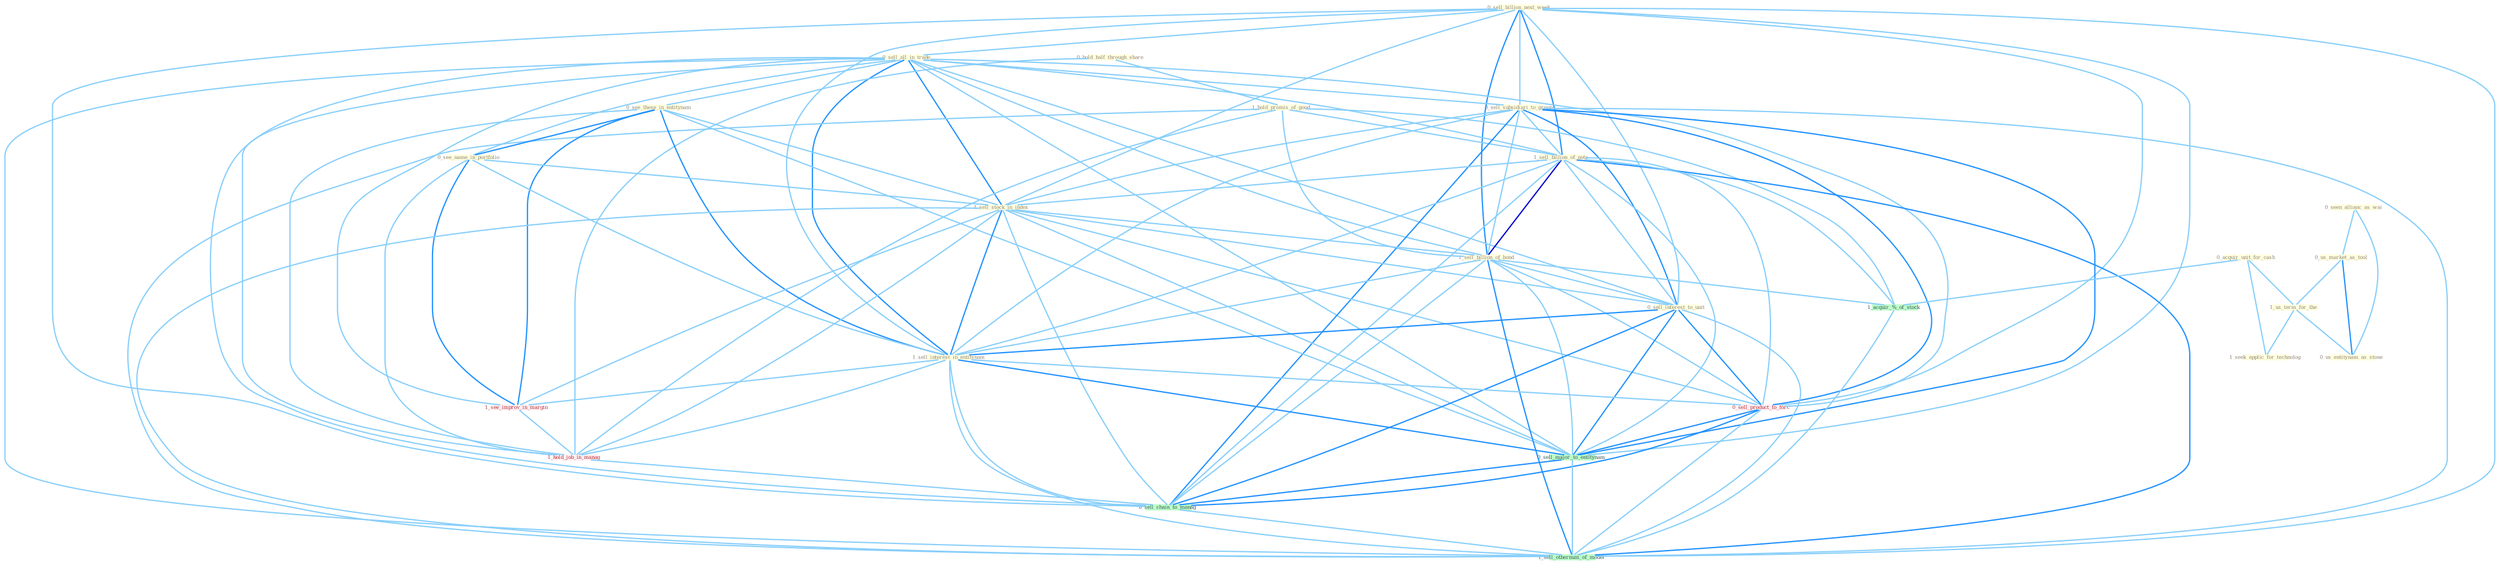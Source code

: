Graph G{ 
    node
    [shape=polygon,style=filled,width=.5,height=.06,color="#BDFCC9",fixedsize=true,fontsize=4,
    fontcolor="#2f4f4f"];
    {node
    [color="#ffffe0", fontcolor="#8b7d6b"] "0_sell_billion_next_week " "0_sell_all_in_trade " "0_hold_half_through_share " "0_seen_allianc_as_wai " "1_hold_promis_of_good " "0_sell_subsidiari_to_group " "0_see_these_in_entitynam " "1_sell_billion_of_note " "0_acquir_unit_for_cash " "0_us_market_as_tool " "0_see_name_in_portfolio " "1_sell_stock_in_index " "1_us_term_for_the " "0_us_entitynam_as_stone " "1_sell_billion_of_bond " "0_sell_interest_to_unit " "1_seek_applic_for_technolog " "1_sell_interest_in_entitynam "}
{node [color="#fff0f5", fontcolor="#b22222"] "1_see_improv_in_margin " "1_hold_job_in_manag " "0_sell_product_to_forc "}
edge [color="#B0E2FF"];

	"0_sell_billion_next_week " -- "0_sell_all_in_trade " [w="1", color="#87cefa" ];
	"0_sell_billion_next_week " -- "0_sell_subsidiari_to_group " [w="1", color="#87cefa" ];
	"0_sell_billion_next_week " -- "1_sell_billion_of_note " [w="2", color="#1e90ff" , len=0.8];
	"0_sell_billion_next_week " -- "1_sell_stock_in_index " [w="1", color="#87cefa" ];
	"0_sell_billion_next_week " -- "1_sell_billion_of_bond " [w="2", color="#1e90ff" , len=0.8];
	"0_sell_billion_next_week " -- "0_sell_interest_to_unit " [w="1", color="#87cefa" ];
	"0_sell_billion_next_week " -- "1_sell_interest_in_entitynam " [w="1", color="#87cefa" ];
	"0_sell_billion_next_week " -- "0_sell_product_to_forc " [w="1", color="#87cefa" ];
	"0_sell_billion_next_week " -- "0_sell_major_to_entitynam " [w="1", color="#87cefa" ];
	"0_sell_billion_next_week " -- "0_sell_chain_to_manag " [w="1", color="#87cefa" ];
	"0_sell_billion_next_week " -- "1_sell_othernum_of_model " [w="1", color="#87cefa" ];
	"0_sell_all_in_trade " -- "0_sell_subsidiari_to_group " [w="1", color="#87cefa" ];
	"0_sell_all_in_trade " -- "0_see_these_in_entitynam " [w="1", color="#87cefa" ];
	"0_sell_all_in_trade " -- "1_sell_billion_of_note " [w="1", color="#87cefa" ];
	"0_sell_all_in_trade " -- "0_see_name_in_portfolio " [w="1", color="#87cefa" ];
	"0_sell_all_in_trade " -- "1_sell_stock_in_index " [w="2", color="#1e90ff" , len=0.8];
	"0_sell_all_in_trade " -- "1_sell_billion_of_bond " [w="1", color="#87cefa" ];
	"0_sell_all_in_trade " -- "0_sell_interest_to_unit " [w="1", color="#87cefa" ];
	"0_sell_all_in_trade " -- "1_sell_interest_in_entitynam " [w="2", color="#1e90ff" , len=0.8];
	"0_sell_all_in_trade " -- "1_see_improv_in_margin " [w="1", color="#87cefa" ];
	"0_sell_all_in_trade " -- "1_hold_job_in_manag " [w="1", color="#87cefa" ];
	"0_sell_all_in_trade " -- "0_sell_product_to_forc " [w="1", color="#87cefa" ];
	"0_sell_all_in_trade " -- "0_sell_major_to_entitynam " [w="1", color="#87cefa" ];
	"0_sell_all_in_trade " -- "0_sell_chain_to_manag " [w="1", color="#87cefa" ];
	"0_sell_all_in_trade " -- "1_sell_othernum_of_model " [w="1", color="#87cefa" ];
	"0_hold_half_through_share " -- "1_hold_promis_of_good " [w="1", color="#87cefa" ];
	"0_hold_half_through_share " -- "1_hold_job_in_manag " [w="1", color="#87cefa" ];
	"0_seen_allianc_as_wai " -- "0_us_market_as_tool " [w="1", color="#87cefa" ];
	"0_seen_allianc_as_wai " -- "0_us_entitynam_as_stone " [w="1", color="#87cefa" ];
	"1_hold_promis_of_good " -- "1_sell_billion_of_note " [w="1", color="#87cefa" ];
	"1_hold_promis_of_good " -- "1_sell_billion_of_bond " [w="1", color="#87cefa" ];
	"1_hold_promis_of_good " -- "1_acquir_%_of_stock " [w="1", color="#87cefa" ];
	"1_hold_promis_of_good " -- "1_hold_job_in_manag " [w="1", color="#87cefa" ];
	"1_hold_promis_of_good " -- "1_sell_othernum_of_model " [w="1", color="#87cefa" ];
	"0_sell_subsidiari_to_group " -- "1_sell_billion_of_note " [w="1", color="#87cefa" ];
	"0_sell_subsidiari_to_group " -- "1_sell_stock_in_index " [w="1", color="#87cefa" ];
	"0_sell_subsidiari_to_group " -- "1_sell_billion_of_bond " [w="1", color="#87cefa" ];
	"0_sell_subsidiari_to_group " -- "0_sell_interest_to_unit " [w="2", color="#1e90ff" , len=0.8];
	"0_sell_subsidiari_to_group " -- "1_sell_interest_in_entitynam " [w="1", color="#87cefa" ];
	"0_sell_subsidiari_to_group " -- "0_sell_product_to_forc " [w="2", color="#1e90ff" , len=0.8];
	"0_sell_subsidiari_to_group " -- "0_sell_major_to_entitynam " [w="2", color="#1e90ff" , len=0.8];
	"0_sell_subsidiari_to_group " -- "0_sell_chain_to_manag " [w="2", color="#1e90ff" , len=0.8];
	"0_sell_subsidiari_to_group " -- "1_sell_othernum_of_model " [w="1", color="#87cefa" ];
	"0_see_these_in_entitynam " -- "0_see_name_in_portfolio " [w="2", color="#1e90ff" , len=0.8];
	"0_see_these_in_entitynam " -- "1_sell_stock_in_index " [w="1", color="#87cefa" ];
	"0_see_these_in_entitynam " -- "1_sell_interest_in_entitynam " [w="2", color="#1e90ff" , len=0.8];
	"0_see_these_in_entitynam " -- "1_see_improv_in_margin " [w="2", color="#1e90ff" , len=0.8];
	"0_see_these_in_entitynam " -- "1_hold_job_in_manag " [w="1", color="#87cefa" ];
	"0_see_these_in_entitynam " -- "0_sell_major_to_entitynam " [w="1", color="#87cefa" ];
	"1_sell_billion_of_note " -- "1_sell_stock_in_index " [w="1", color="#87cefa" ];
	"1_sell_billion_of_note " -- "1_sell_billion_of_bond " [w="3", color="#0000cd" , len=0.6];
	"1_sell_billion_of_note " -- "0_sell_interest_to_unit " [w="1", color="#87cefa" ];
	"1_sell_billion_of_note " -- "1_sell_interest_in_entitynam " [w="1", color="#87cefa" ];
	"1_sell_billion_of_note " -- "1_acquir_%_of_stock " [w="1", color="#87cefa" ];
	"1_sell_billion_of_note " -- "0_sell_product_to_forc " [w="1", color="#87cefa" ];
	"1_sell_billion_of_note " -- "0_sell_major_to_entitynam " [w="1", color="#87cefa" ];
	"1_sell_billion_of_note " -- "0_sell_chain_to_manag " [w="1", color="#87cefa" ];
	"1_sell_billion_of_note " -- "1_sell_othernum_of_model " [w="2", color="#1e90ff" , len=0.8];
	"0_acquir_unit_for_cash " -- "1_us_term_for_the " [w="1", color="#87cefa" ];
	"0_acquir_unit_for_cash " -- "1_seek_applic_for_technolog " [w="1", color="#87cefa" ];
	"0_acquir_unit_for_cash " -- "1_acquir_%_of_stock " [w="1", color="#87cefa" ];
	"0_us_market_as_tool " -- "1_us_term_for_the " [w="1", color="#87cefa" ];
	"0_us_market_as_tool " -- "0_us_entitynam_as_stone " [w="2", color="#1e90ff" , len=0.8];
	"0_see_name_in_portfolio " -- "1_sell_stock_in_index " [w="1", color="#87cefa" ];
	"0_see_name_in_portfolio " -- "1_sell_interest_in_entitynam " [w="1", color="#87cefa" ];
	"0_see_name_in_portfolio " -- "1_see_improv_in_margin " [w="2", color="#1e90ff" , len=0.8];
	"0_see_name_in_portfolio " -- "1_hold_job_in_manag " [w="1", color="#87cefa" ];
	"1_sell_stock_in_index " -- "1_sell_billion_of_bond " [w="1", color="#87cefa" ];
	"1_sell_stock_in_index " -- "0_sell_interest_to_unit " [w="1", color="#87cefa" ];
	"1_sell_stock_in_index " -- "1_sell_interest_in_entitynam " [w="2", color="#1e90ff" , len=0.8];
	"1_sell_stock_in_index " -- "1_see_improv_in_margin " [w="1", color="#87cefa" ];
	"1_sell_stock_in_index " -- "1_hold_job_in_manag " [w="1", color="#87cefa" ];
	"1_sell_stock_in_index " -- "0_sell_product_to_forc " [w="1", color="#87cefa" ];
	"1_sell_stock_in_index " -- "0_sell_major_to_entitynam " [w="1", color="#87cefa" ];
	"1_sell_stock_in_index " -- "0_sell_chain_to_manag " [w="1", color="#87cefa" ];
	"1_sell_stock_in_index " -- "1_sell_othernum_of_model " [w="1", color="#87cefa" ];
	"1_us_term_for_the " -- "0_us_entitynam_as_stone " [w="1", color="#87cefa" ];
	"1_us_term_for_the " -- "1_seek_applic_for_technolog " [w="1", color="#87cefa" ];
	"1_sell_billion_of_bond " -- "0_sell_interest_to_unit " [w="1", color="#87cefa" ];
	"1_sell_billion_of_bond " -- "1_sell_interest_in_entitynam " [w="1", color="#87cefa" ];
	"1_sell_billion_of_bond " -- "1_acquir_%_of_stock " [w="1", color="#87cefa" ];
	"1_sell_billion_of_bond " -- "0_sell_product_to_forc " [w="1", color="#87cefa" ];
	"1_sell_billion_of_bond " -- "0_sell_major_to_entitynam " [w="1", color="#87cefa" ];
	"1_sell_billion_of_bond " -- "0_sell_chain_to_manag " [w="1", color="#87cefa" ];
	"1_sell_billion_of_bond " -- "1_sell_othernum_of_model " [w="2", color="#1e90ff" , len=0.8];
	"0_sell_interest_to_unit " -- "1_sell_interest_in_entitynam " [w="2", color="#1e90ff" , len=0.8];
	"0_sell_interest_to_unit " -- "0_sell_product_to_forc " [w="2", color="#1e90ff" , len=0.8];
	"0_sell_interest_to_unit " -- "0_sell_major_to_entitynam " [w="2", color="#1e90ff" , len=0.8];
	"0_sell_interest_to_unit " -- "0_sell_chain_to_manag " [w="2", color="#1e90ff" , len=0.8];
	"0_sell_interest_to_unit " -- "1_sell_othernum_of_model " [w="1", color="#87cefa" ];
	"1_sell_interest_in_entitynam " -- "1_see_improv_in_margin " [w="1", color="#87cefa" ];
	"1_sell_interest_in_entitynam " -- "1_hold_job_in_manag " [w="1", color="#87cefa" ];
	"1_sell_interest_in_entitynam " -- "0_sell_product_to_forc " [w="1", color="#87cefa" ];
	"1_sell_interest_in_entitynam " -- "0_sell_major_to_entitynam " [w="2", color="#1e90ff" , len=0.8];
	"1_sell_interest_in_entitynam " -- "0_sell_chain_to_manag " [w="1", color="#87cefa" ];
	"1_sell_interest_in_entitynam " -- "1_sell_othernum_of_model " [w="1", color="#87cefa" ];
	"1_see_improv_in_margin " -- "1_hold_job_in_manag " [w="1", color="#87cefa" ];
	"1_acquir_%_of_stock " -- "1_sell_othernum_of_model " [w="1", color="#87cefa" ];
	"1_hold_job_in_manag " -- "0_sell_chain_to_manag " [w="1", color="#87cefa" ];
	"0_sell_product_to_forc " -- "0_sell_major_to_entitynam " [w="2", color="#1e90ff" , len=0.8];
	"0_sell_product_to_forc " -- "0_sell_chain_to_manag " [w="2", color="#1e90ff" , len=0.8];
	"0_sell_product_to_forc " -- "1_sell_othernum_of_model " [w="1", color="#87cefa" ];
	"0_sell_major_to_entitynam " -- "0_sell_chain_to_manag " [w="2", color="#1e90ff" , len=0.8];
	"0_sell_major_to_entitynam " -- "1_sell_othernum_of_model " [w="1", color="#87cefa" ];
	"0_sell_chain_to_manag " -- "1_sell_othernum_of_model " [w="1", color="#87cefa" ];
}